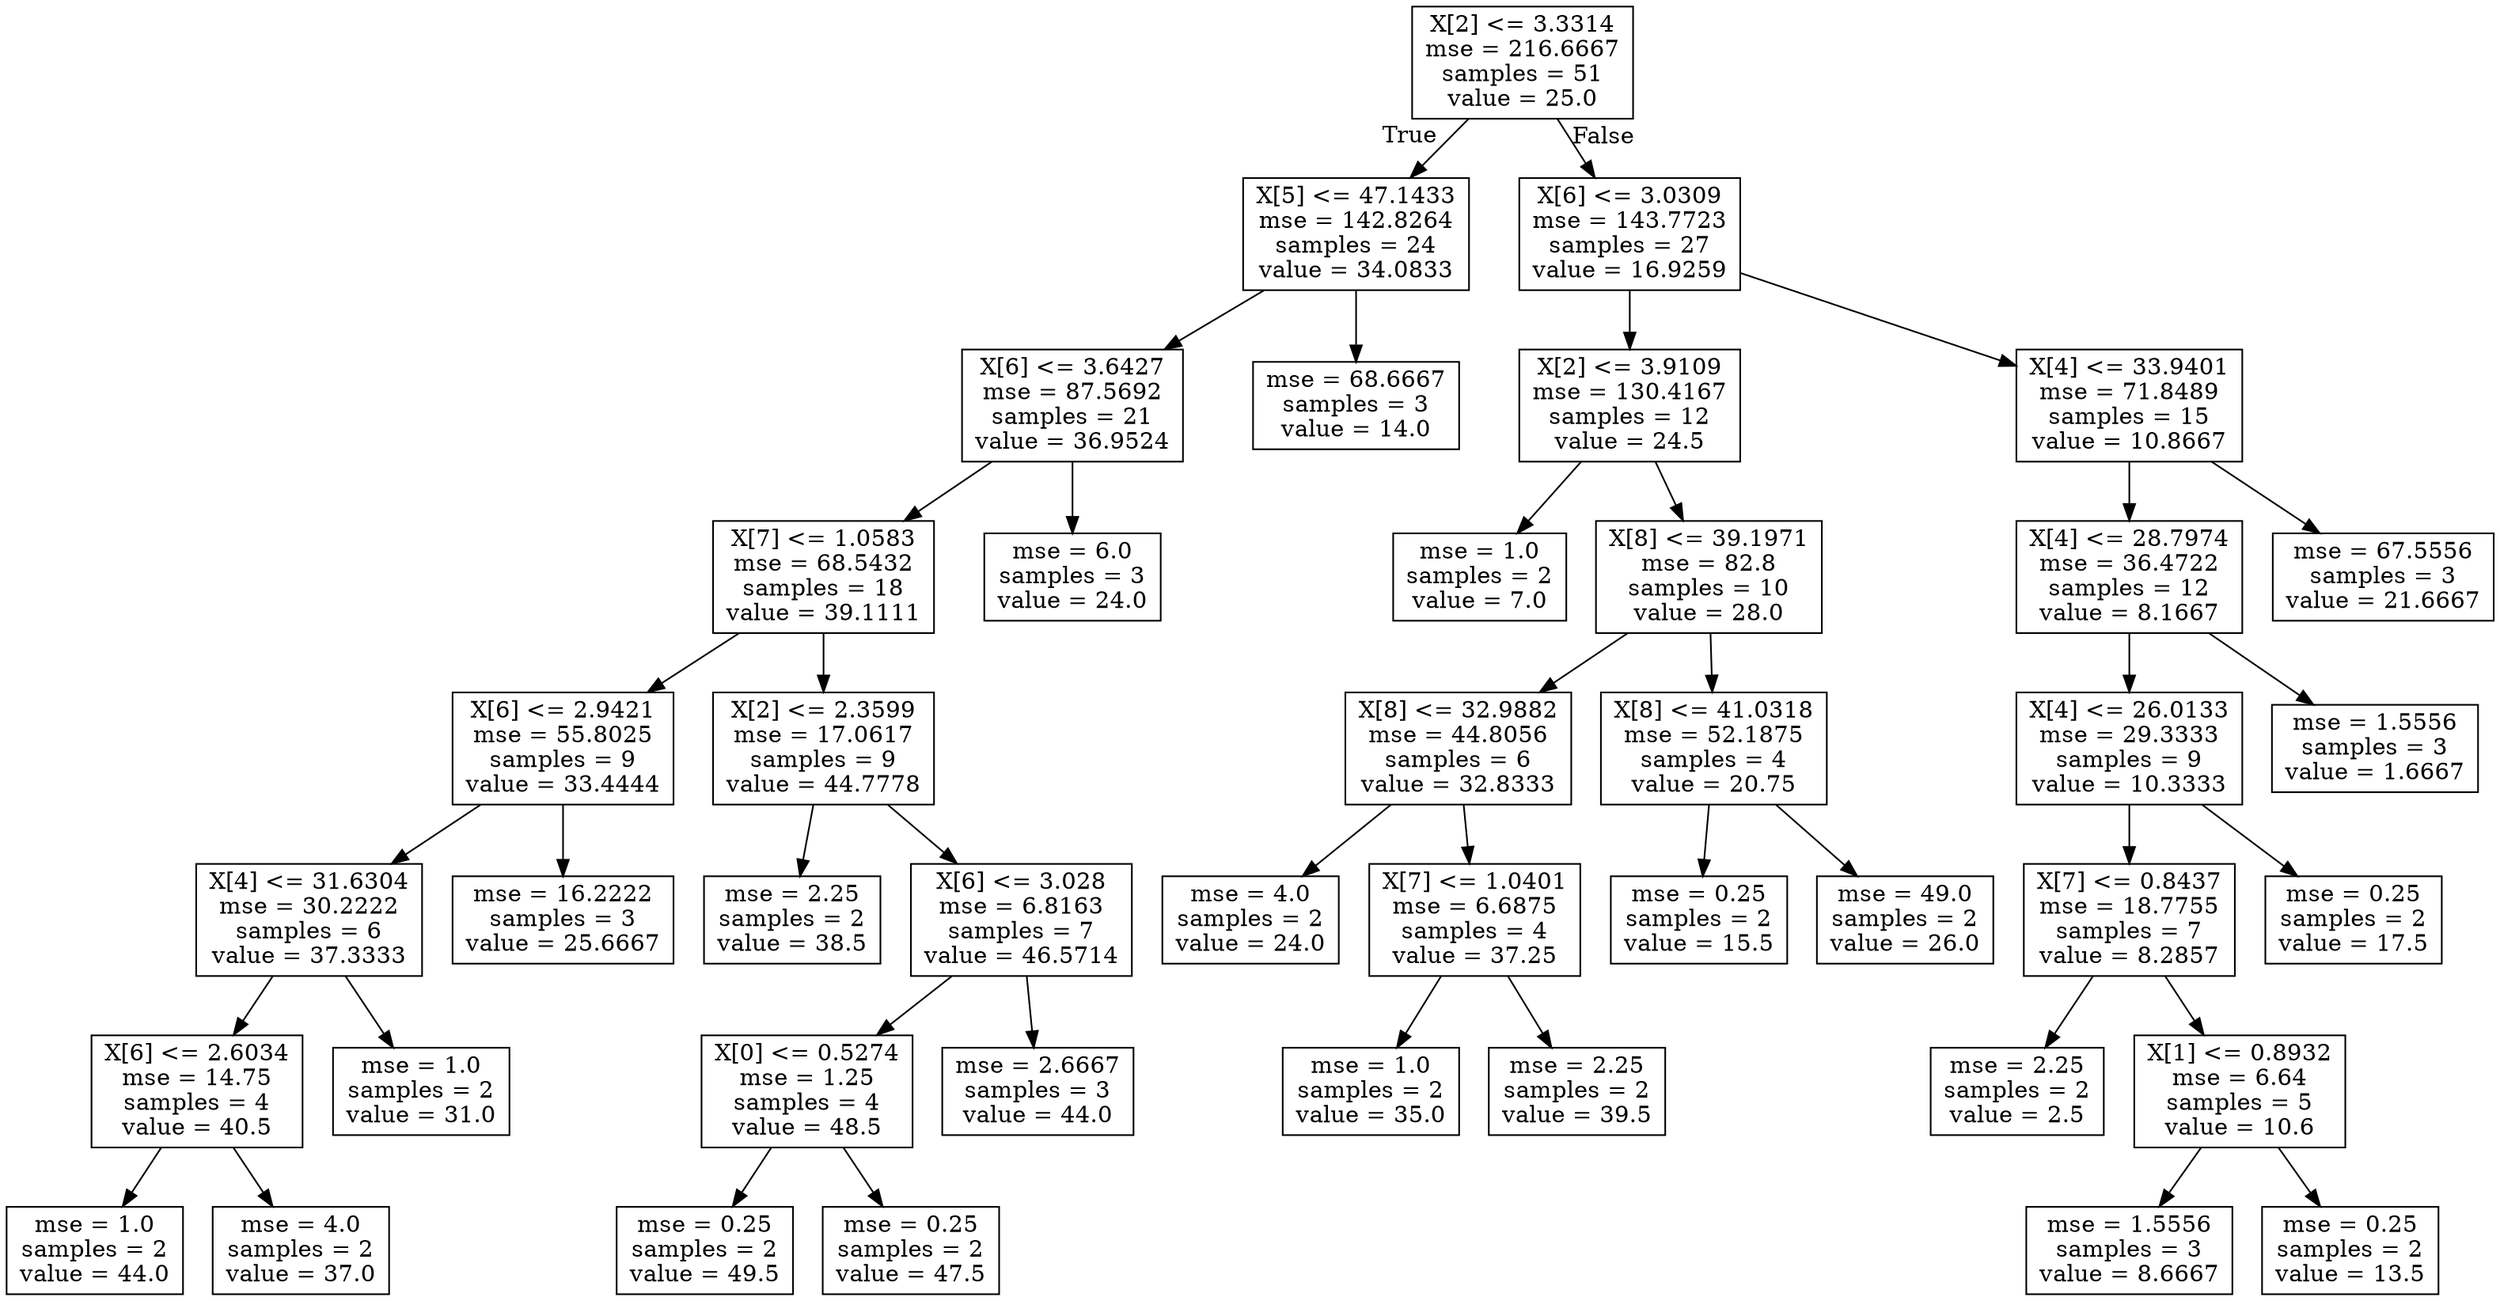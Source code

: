 digraph Tree {
node [shape=box] ;
0 [label="X[2] <= 3.3314\nmse = 216.6667\nsamples = 51\nvalue = 25.0"] ;
1 [label="X[5] <= 47.1433\nmse = 142.8264\nsamples = 24\nvalue = 34.0833"] ;
0 -> 1 [labeldistance=2.5, labelangle=45, headlabel="True"] ;
2 [label="X[6] <= 3.6427\nmse = 87.5692\nsamples = 21\nvalue = 36.9524"] ;
1 -> 2 ;
3 [label="X[7] <= 1.0583\nmse = 68.5432\nsamples = 18\nvalue = 39.1111"] ;
2 -> 3 ;
4 [label="X[6] <= 2.9421\nmse = 55.8025\nsamples = 9\nvalue = 33.4444"] ;
3 -> 4 ;
5 [label="X[4] <= 31.6304\nmse = 30.2222\nsamples = 6\nvalue = 37.3333"] ;
4 -> 5 ;
6 [label="X[6] <= 2.6034\nmse = 14.75\nsamples = 4\nvalue = 40.5"] ;
5 -> 6 ;
7 [label="mse = 1.0\nsamples = 2\nvalue = 44.0"] ;
6 -> 7 ;
8 [label="mse = 4.0\nsamples = 2\nvalue = 37.0"] ;
6 -> 8 ;
9 [label="mse = 1.0\nsamples = 2\nvalue = 31.0"] ;
5 -> 9 ;
10 [label="mse = 16.2222\nsamples = 3\nvalue = 25.6667"] ;
4 -> 10 ;
11 [label="X[2] <= 2.3599\nmse = 17.0617\nsamples = 9\nvalue = 44.7778"] ;
3 -> 11 ;
12 [label="mse = 2.25\nsamples = 2\nvalue = 38.5"] ;
11 -> 12 ;
13 [label="X[6] <= 3.028\nmse = 6.8163\nsamples = 7\nvalue = 46.5714"] ;
11 -> 13 ;
14 [label="X[0] <= 0.5274\nmse = 1.25\nsamples = 4\nvalue = 48.5"] ;
13 -> 14 ;
15 [label="mse = 0.25\nsamples = 2\nvalue = 49.5"] ;
14 -> 15 ;
16 [label="mse = 0.25\nsamples = 2\nvalue = 47.5"] ;
14 -> 16 ;
17 [label="mse = 2.6667\nsamples = 3\nvalue = 44.0"] ;
13 -> 17 ;
18 [label="mse = 6.0\nsamples = 3\nvalue = 24.0"] ;
2 -> 18 ;
19 [label="mse = 68.6667\nsamples = 3\nvalue = 14.0"] ;
1 -> 19 ;
20 [label="X[6] <= 3.0309\nmse = 143.7723\nsamples = 27\nvalue = 16.9259"] ;
0 -> 20 [labeldistance=2.5, labelangle=-45, headlabel="False"] ;
21 [label="X[2] <= 3.9109\nmse = 130.4167\nsamples = 12\nvalue = 24.5"] ;
20 -> 21 ;
22 [label="mse = 1.0\nsamples = 2\nvalue = 7.0"] ;
21 -> 22 ;
23 [label="X[8] <= 39.1971\nmse = 82.8\nsamples = 10\nvalue = 28.0"] ;
21 -> 23 ;
24 [label="X[8] <= 32.9882\nmse = 44.8056\nsamples = 6\nvalue = 32.8333"] ;
23 -> 24 ;
25 [label="mse = 4.0\nsamples = 2\nvalue = 24.0"] ;
24 -> 25 ;
26 [label="X[7] <= 1.0401\nmse = 6.6875\nsamples = 4\nvalue = 37.25"] ;
24 -> 26 ;
27 [label="mse = 1.0\nsamples = 2\nvalue = 35.0"] ;
26 -> 27 ;
28 [label="mse = 2.25\nsamples = 2\nvalue = 39.5"] ;
26 -> 28 ;
29 [label="X[8] <= 41.0318\nmse = 52.1875\nsamples = 4\nvalue = 20.75"] ;
23 -> 29 ;
30 [label="mse = 0.25\nsamples = 2\nvalue = 15.5"] ;
29 -> 30 ;
31 [label="mse = 49.0\nsamples = 2\nvalue = 26.0"] ;
29 -> 31 ;
32 [label="X[4] <= 33.9401\nmse = 71.8489\nsamples = 15\nvalue = 10.8667"] ;
20 -> 32 ;
33 [label="X[4] <= 28.7974\nmse = 36.4722\nsamples = 12\nvalue = 8.1667"] ;
32 -> 33 ;
34 [label="X[4] <= 26.0133\nmse = 29.3333\nsamples = 9\nvalue = 10.3333"] ;
33 -> 34 ;
35 [label="X[7] <= 0.8437\nmse = 18.7755\nsamples = 7\nvalue = 8.2857"] ;
34 -> 35 ;
36 [label="mse = 2.25\nsamples = 2\nvalue = 2.5"] ;
35 -> 36 ;
37 [label="X[1] <= 0.8932\nmse = 6.64\nsamples = 5\nvalue = 10.6"] ;
35 -> 37 ;
38 [label="mse = 1.5556\nsamples = 3\nvalue = 8.6667"] ;
37 -> 38 ;
39 [label="mse = 0.25\nsamples = 2\nvalue = 13.5"] ;
37 -> 39 ;
40 [label="mse = 0.25\nsamples = 2\nvalue = 17.5"] ;
34 -> 40 ;
41 [label="mse = 1.5556\nsamples = 3\nvalue = 1.6667"] ;
33 -> 41 ;
42 [label="mse = 67.5556\nsamples = 3\nvalue = 21.6667"] ;
32 -> 42 ;
}